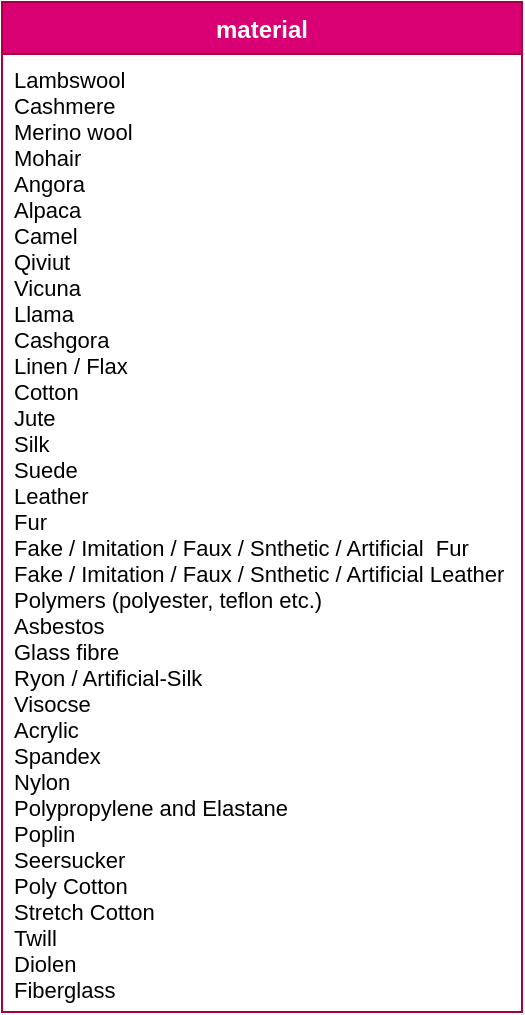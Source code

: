 <mxfile version="13.0.3" type="device"><diagram id="C5RBs43oDa-KdzZeNtuy" name="Page-1"><mxGraphModel dx="1422" dy="822" grid="1" gridSize="10" guides="1" tooltips="1" connect="1" arrows="1" fold="1" page="1" pageScale="1" pageWidth="260" pageHeight="509" math="0" shadow="0"><root><object label="" id="WIyWlLk6GJQsqaUBKTNV-0"><mxCell/></object><mxCell id="WIyWlLk6GJQsqaUBKTNV-1" parent="WIyWlLk6GJQsqaUBKTNV-0"/><mxCell id="_XtgbR2RI1tGU7VWhuuU-8" value="material" style="swimlane;fontStyle=1;align=center;verticalAlign=top;childLayout=stackLayout;horizontal=1;startSize=26;horizontalStack=0;resizeParent=1;resizeLast=0;collapsible=1;marginBottom=0;rounded=0;shadow=0;strokeWidth=1;fillColor=#d80073;strokeColor=#A50040;fontColor=#ffffff;" parent="WIyWlLk6GJQsqaUBKTNV-1" vertex="1"><mxGeometry y="2" width="260" height="505" as="geometry"><mxRectangle x="240" y="268" width="160" height="26" as="alternateBounds"/></mxGeometry></mxCell><mxCell id="_XtgbR2RI1tGU7VWhuuU-9" value="Lambswool&#10;Cashmere&#10;Merino wool&#10;Mohair&#10;Angora&#10;Alpaca&#10;Camel&#10;Qiviut&#10;Vicuna&#10;Llama&#10;Cashgora&#10;Linen / Flax&#10;Cotton&#10;Jute&#10;Silk&#10;Suede&#10;Leather&#10;Fur&#10;Fake / Imitation / Faux / Snthetic / Artificial  Fur&#10;Fake / Imitation / Faux / Snthetic / Artificial Leather&#10;Polymers (polyester, teflon etc.)&#10;Asbestos&#10;Glass fibre&#10;Ryon / Artificial-Silk&#10;Visocse&#10;Acrylic&#10;Spandex&#10;Nylon&#10;Polypropylene and Elastane&#10;Poplin&#10;Seersucker&#10;Poly Cotton&#10;Stretch Cotton&#10;Twill&#10;Diolen&#10;Fiberglass" style="text;align=left;verticalAlign=top;spacingLeft=4;spacingRight=4;overflow=hidden;rotatable=0;points=[[0,0.5],[1,0.5]];portConstraint=eastwest;fontSize=11;" parent="_XtgbR2RI1tGU7VWhuuU-8" vertex="1"><mxGeometry y="26" width="260" height="474" as="geometry"/></mxCell></root></mxGraphModel></diagram></mxfile>